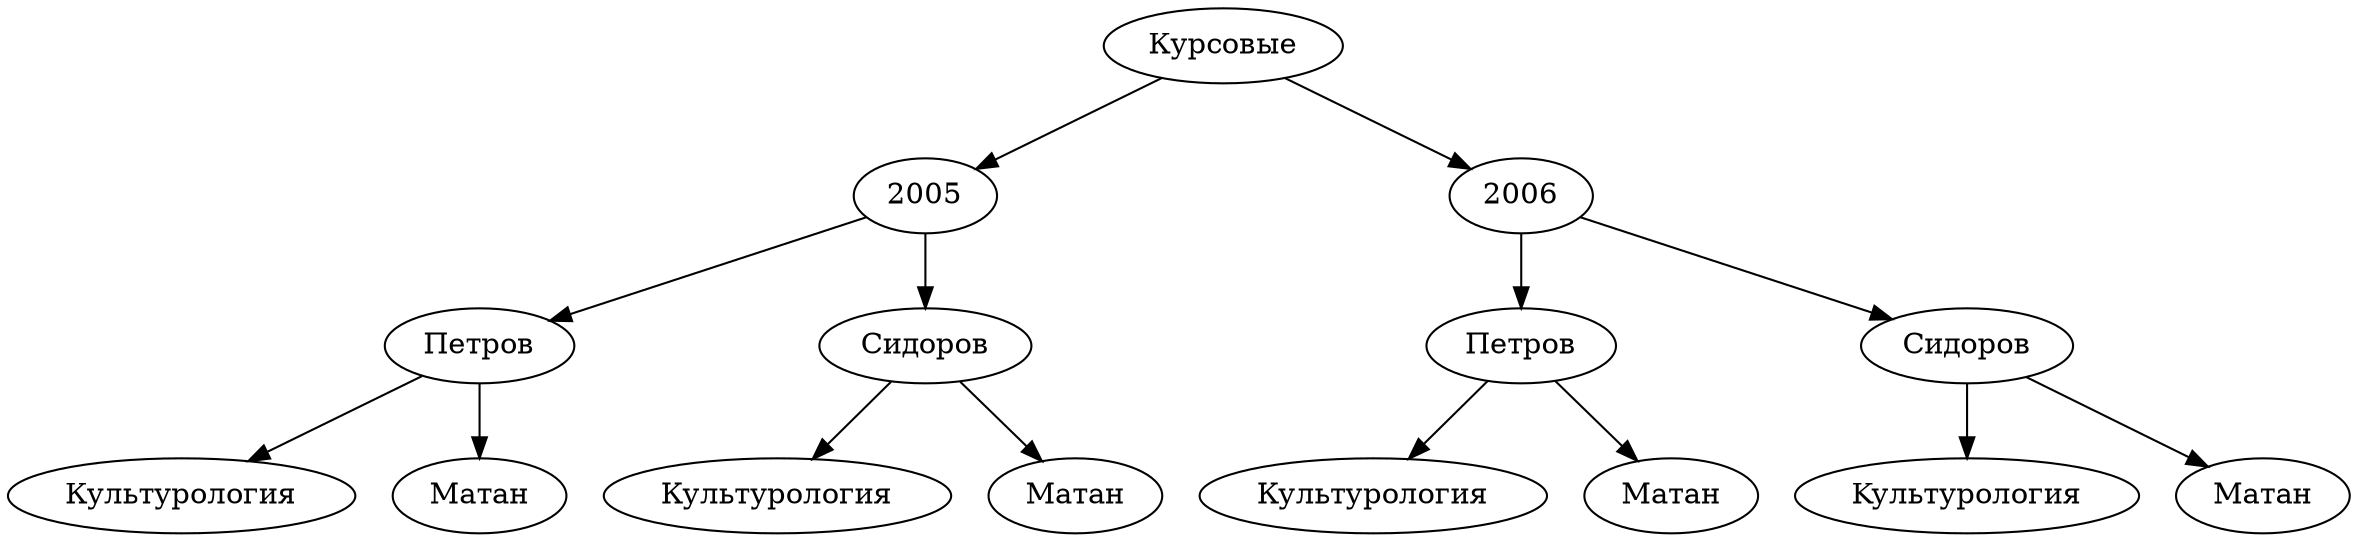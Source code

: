 digraph G{
Курсовые -> 2005
Курсовые -> 2006
2005 -> Петров
2005 -> Сидоров
2006 -> Петрoв
2006 -> Сидорoв

Петров -> Культурология
Сидоров -> Кyльтурология

Петров -> Матан
Сидоров -> Mатан

Петрoв -> Кyльтyрология
Сидорoв -> Kyльтурология

Петрoв -> Мaтaн
Сидорoв -> Матaн


}
